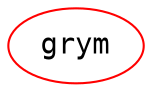 digraph hierarchy {

nodesep=1.0 // increases the separation between nodes

node [color=Red,fontname=Courier]
edge [color=Blue, style=dashed] //setup options

grym_0 [label="grym"]

}